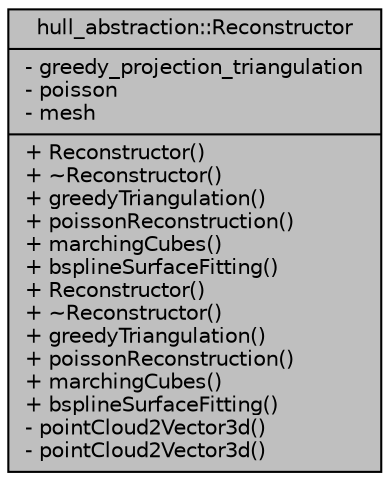 digraph "hull_abstraction::Reconstructor"
{
 // INTERACTIVE_SVG=YES
 // LATEX_PDF_SIZE
  edge [fontname="Helvetica",fontsize="10",labelfontname="Helvetica",labelfontsize="10"];
  node [fontname="Helvetica",fontsize="10",shape=record];
  Node1 [label="{hull_abstraction::Reconstructor\n|- greedy_projection_triangulation\l- poisson\l- mesh\l|+ Reconstructor()\l+ ~Reconstructor()\l+ greedyTriangulation()\l+ poissonReconstruction()\l+ marchingCubes()\l+ bsplineSurfaceFitting()\l+ Reconstructor()\l+ ~Reconstructor()\l+ greedyTriangulation()\l+ poissonReconstruction()\l+ marchingCubes()\l+ bsplineSurfaceFitting()\l- pointCloud2Vector3d()\l- pointCloud2Vector3d()\l}",height=0.2,width=0.4,color="black", fillcolor="grey75", style="filled", fontcolor="black",tooltip="The Reconstructor class."];
}
